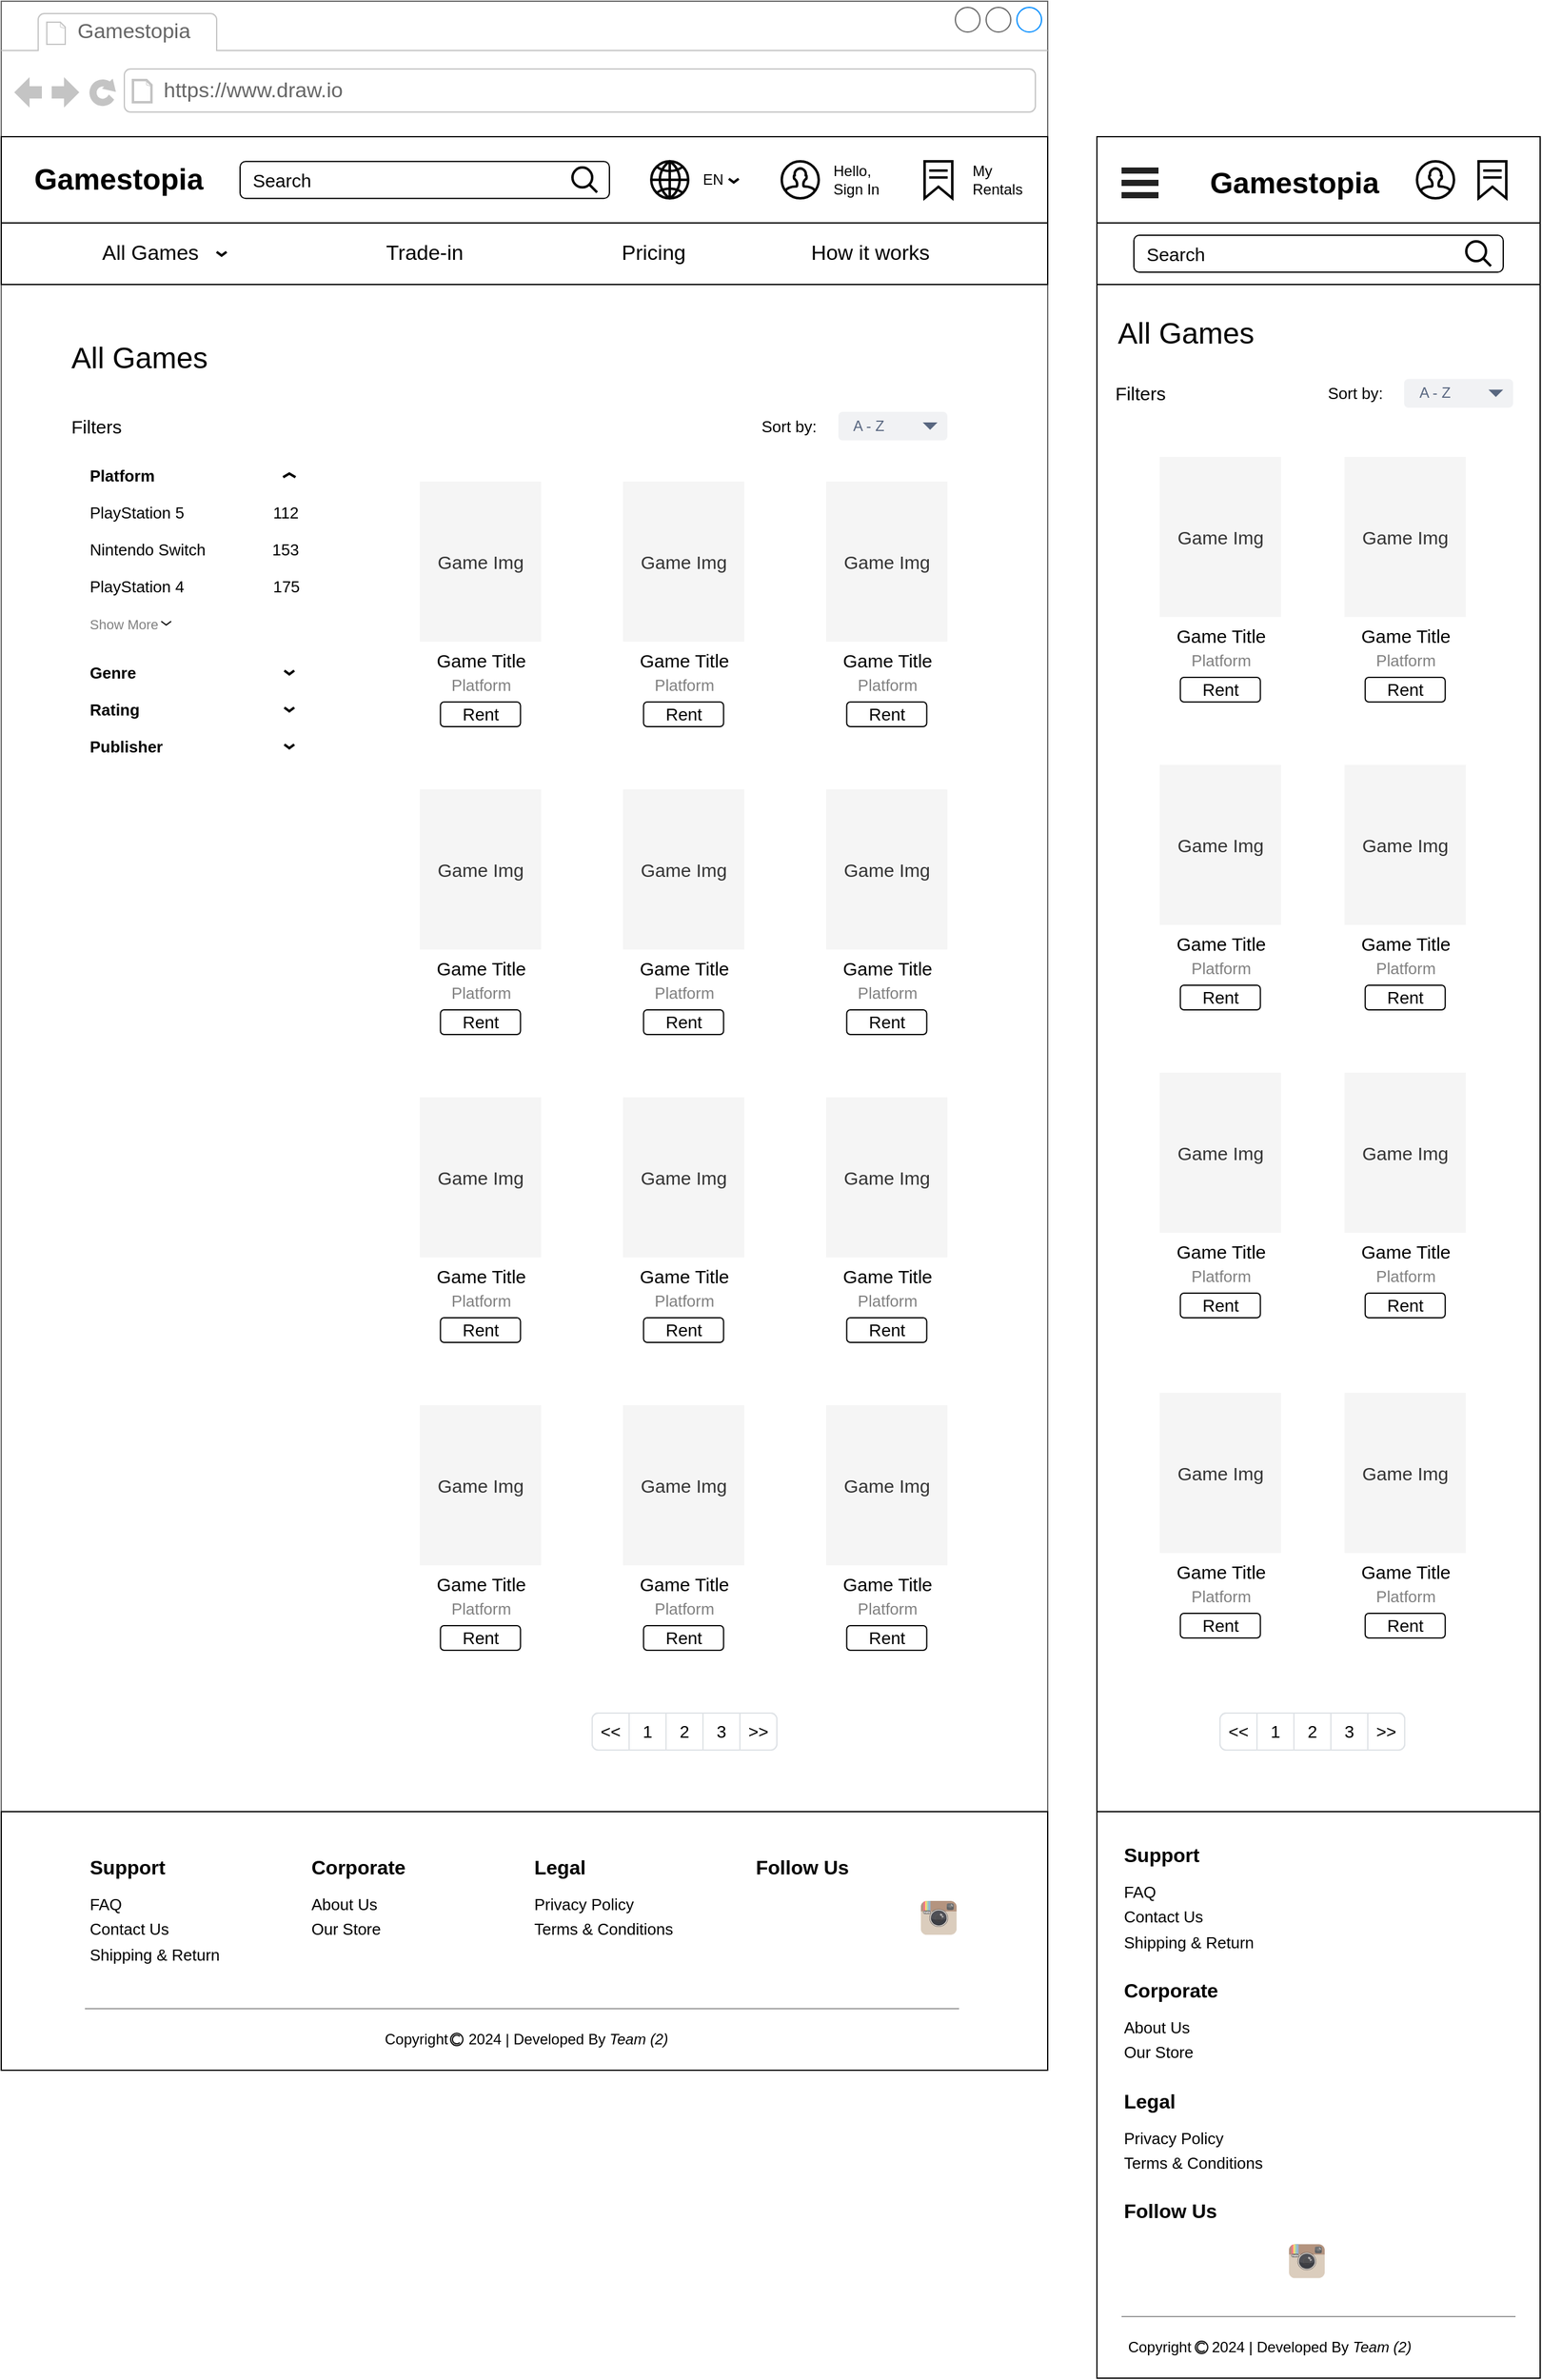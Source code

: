 <mxfile>
    <diagram id="GFclDaCIk4YAcfMqffFD" name="Page-1">
        <mxGraphModel dx="401" dy="232" grid="1" gridSize="10" guides="1" tooltips="1" connect="1" arrows="1" fold="1" page="1" pageScale="1" pageWidth="850" pageHeight="1100" math="0" shadow="0">
            <root>
                <mxCell id="0"/>
                <mxCell id="1" parent="0"/>
                <mxCell id="2" value="" style="strokeWidth=1;shadow=0;dashed=0;align=center;html=1;shape=mxgraph.mockup.containers.browserWindow;rSize=0;strokeColor=#666666;strokeColor2=#008cff;strokeColor3=#c4c4c4;mainText=,;recursiveResize=0;container=0;" parent="1" vertex="1">
                    <mxGeometry x="210" y="480" width="850" height="1680" as="geometry"/>
                </mxCell>
                <mxCell id="415" value="" style="rounded=0;whiteSpace=wrap;html=1;fontSize=13;" parent="1" vertex="1">
                    <mxGeometry x="1100" y="590" width="360" height="1820" as="geometry"/>
                </mxCell>
                <mxCell id="428" value="" style="group" parent="1" vertex="1" connectable="0">
                    <mxGeometry x="1130" y="670" width="330" height="50" as="geometry"/>
                </mxCell>
                <mxCell id="429" value="" style="html=1;verticalLabelPosition=bottom;align=center;labelBackgroundColor=#ffffff;verticalAlign=top;strokeWidth=2;strokeColor=#000000;shadow=0;dashed=0;shape=mxgraph.ios7.icons.looking_glass;fontSize=15;fontColor=#000000;fillColor=none;" parent="428" vertex="1">
                    <mxGeometry x="270" y="4.94" width="20" height="20.12" as="geometry"/>
                </mxCell>
                <mxCell id="430" value="&amp;nbsp; Search" style="rounded=1;whiteSpace=wrap;html=1;strokeColor=#000000;fontSize=15;fontColor=#000000;fillColor=none;align=left;" parent="428" vertex="1">
                    <mxGeometry width="300" height="30" as="geometry"/>
                </mxCell>
                <mxCell id="431" value="" style="rounded=0;whiteSpace=wrap;html=1;strokeColor=default;fontSize=13;fontColor=#000000;fillColor=none;" parent="428" vertex="1">
                    <mxGeometry x="-30" y="-10" width="360" height="50" as="geometry"/>
                </mxCell>
                <mxCell id="551" value="" style="group" parent="1" vertex="1" connectable="0">
                    <mxGeometry x="1100" y="1950" width="360" height="460" as="geometry"/>
                </mxCell>
                <mxCell id="529" value="" style="rounded=0;whiteSpace=wrap;html=1;" parent="551" vertex="1">
                    <mxGeometry width="360" height="460" as="geometry"/>
                </mxCell>
                <mxCell id="530" value="&lt;b&gt;&lt;font style=&quot;font-size: 16px;&quot;&gt;Follow Us&lt;/font&gt;&lt;/b&gt;" style="text;html=1;align=left;verticalAlign=middle;whiteSpace=wrap;rounded=0;" parent="551" vertex="1">
                    <mxGeometry x="20" y="308.75" width="120" height="30" as="geometry"/>
                </mxCell>
                <mxCell id="531" value="" style="shape=image;html=1;verticalAlign=top;verticalLabelPosition=bottom;labelBackgroundColor=#ffffff;imageAspect=0;aspect=fixed;image=https://cdn2.iconfinder.com/data/icons/social-media-2285/512/1_Facebook_colored_svg_copy-128.png;fillColor=none;strokeColor=none;" parent="551" vertex="1">
                    <mxGeometry x="23" y="351.25" width="27.5" height="27.5" as="geometry"/>
                </mxCell>
                <mxCell id="532" value="" style="shape=image;html=1;verticalAlign=top;verticalLabelPosition=bottom;labelBackgroundColor=#ffffff;imageAspect=0;aspect=fixed;image=https://cdn3.iconfinder.com/data/icons/2018-social-media-logotypes/1000/2018_social_media_popular_app_logo_twitter-128.png;fillColor=none;strokeColor=none;" parent="551" vertex="1">
                    <mxGeometry x="68" y="351.25" width="27.5" height="27.5" as="geometry"/>
                </mxCell>
                <mxCell id="533" value="" style="shape=image;html=1;verticalAlign=top;verticalLabelPosition=bottom;labelBackgroundColor=#ffffff;imageAspect=0;aspect=fixed;image=https://cdn4.iconfinder.com/data/icons/social-media-flat-7/64/Social-media_Youtube-128.png;fillColor=none;strokeColor=none;" parent="551" vertex="1">
                    <mxGeometry x="111" y="350" width="30" height="30" as="geometry"/>
                </mxCell>
                <mxCell id="534" value="" style="dashed=0;outlineConnect=0;html=1;align=center;labelPosition=center;verticalLabelPosition=bottom;verticalAlign=top;shape=mxgraph.weblogos.instagram;fillColor=none;strokeColor=none;" parent="551" vertex="1">
                    <mxGeometry x="156" y="351.25" width="29" height="27.5" as="geometry"/>
                </mxCell>
                <mxCell id="536" value="&lt;b&gt;&lt;font style=&quot;font-size: 16px;&quot;&gt;Support&lt;/font&gt;&lt;/b&gt;" style="text;html=1;align=left;verticalAlign=middle;whiteSpace=wrap;rounded=0;" parent="551" vertex="1">
                    <mxGeometry x="20" y="20" width="120" height="30" as="geometry"/>
                </mxCell>
                <mxCell id="537" value="&lt;span style=&quot;font-size: 16px;&quot;&gt;&lt;b&gt;Corporate&lt;/b&gt;&lt;/span&gt;" style="text;html=1;align=left;verticalAlign=middle;whiteSpace=wrap;rounded=0;" parent="551" vertex="1">
                    <mxGeometry x="20" y="130" width="120" height="30" as="geometry"/>
                </mxCell>
                <mxCell id="538" value="&lt;b&gt;&lt;font style=&quot;font-size: 16px;&quot;&gt;Legal&lt;/font&gt;&lt;/b&gt;" style="text;html=1;align=left;verticalAlign=middle;whiteSpace=wrap;rounded=0;" parent="551" vertex="1">
                    <mxGeometry x="20" y="220" width="120" height="30" as="geometry"/>
                </mxCell>
                <mxCell id="539" value="Privacy Policy" style="text;html=1;strokeColor=none;fillColor=none;align=left;verticalAlign=middle;whiteSpace=wrap;rounded=0;fontSize=13;fontColor=#000000;" parent="551" vertex="1">
                    <mxGeometry x="20" y="250" width="150" height="30" as="geometry"/>
                </mxCell>
                <mxCell id="540" value="Terms &amp;amp; Conditions" style="text;html=1;strokeColor=none;fillColor=none;align=left;verticalAlign=middle;whiteSpace=wrap;rounded=0;fontSize=13;fontColor=#000000;" parent="551" vertex="1">
                    <mxGeometry x="20" y="270" width="150" height="30" as="geometry"/>
                </mxCell>
                <mxCell id="541" value="About Us" style="text;html=1;strokeColor=none;fillColor=none;align=left;verticalAlign=middle;whiteSpace=wrap;rounded=0;fontSize=13;fontColor=#000000;" parent="551" vertex="1">
                    <mxGeometry x="20" y="160" width="150" height="30" as="geometry"/>
                </mxCell>
                <mxCell id="542" value="Our Store" style="text;html=1;strokeColor=none;fillColor=none;align=left;verticalAlign=middle;whiteSpace=wrap;rounded=0;fontSize=13;fontColor=#000000;" parent="551" vertex="1">
                    <mxGeometry x="20" y="180" width="150" height="30" as="geometry"/>
                </mxCell>
                <mxCell id="543" value="Contact Us" style="text;html=1;strokeColor=none;fillColor=none;align=left;verticalAlign=middle;whiteSpace=wrap;rounded=0;fontSize=13;fontColor=#000000;" parent="551" vertex="1">
                    <mxGeometry x="20" y="70" width="150" height="30" as="geometry"/>
                </mxCell>
                <mxCell id="544" value="FAQ" style="text;html=1;strokeColor=none;fillColor=none;align=left;verticalAlign=middle;whiteSpace=wrap;rounded=0;fontSize=13;fontColor=#000000;" parent="551" vertex="1">
                    <mxGeometry x="20" y="50" width="150" height="30" as="geometry"/>
                </mxCell>
                <mxCell id="545" value="Shipping &amp;amp; Return" style="text;html=1;strokeColor=none;fillColor=none;align=left;verticalAlign=middle;whiteSpace=wrap;rounded=0;fontSize=13;fontColor=#000000;" parent="551" vertex="1">
                    <mxGeometry x="20" y="91.25" width="150" height="30" as="geometry"/>
                </mxCell>
                <mxCell id="546" value="" style="group;align=left;" parent="551" vertex="1" connectable="0">
                    <mxGeometry x="20" y="420" width="330" height="30" as="geometry"/>
                </mxCell>
                <mxCell id="547" value="&amp;nbsp;Copyright&amp;nbsp; &amp;nbsp; &amp;nbsp;2024 | Developed By &lt;i&gt;Team (2)&lt;/i&gt;" style="text;html=1;align=left;verticalAlign=middle;whiteSpace=wrap;rounded=0;" parent="546" vertex="1">
                    <mxGeometry width="330" height="30" as="geometry"/>
                </mxCell>
                <mxCell id="548" value="" style="strokeColor=#0f0f0f;verticalLabelPosition=bottom;shadow=0;dashed=0;verticalAlign=top;strokeWidth=1;html=1;shape=mxgraph.mockup.misc.copyrightIcon;perimeterSpacing=0;align=left;" parent="546" vertex="1">
                    <mxGeometry x="60" y="10" width="10" height="10" as="geometry"/>
                </mxCell>
                <mxCell id="535" value="" style="verticalLabelPosition=bottom;shadow=0;dashed=0;align=center;html=1;verticalAlign=top;strokeWidth=1;shape=mxgraph.mockup.markup.line;strokeColor=#999999;fontSize=16;fontColor=#000000;fillColor=#808080;" parent="546" vertex="1">
                    <mxGeometry y="-20" width="320" height="20" as="geometry"/>
                </mxCell>
                <mxCell id="3" value="Gamestopia" style="strokeWidth=1;shadow=0;dashed=0;align=center;html=1;shape=mxgraph.mockup.containers.anchor;fontSize=17;fontColor=#666666;align=left;" parent="1" vertex="1">
                    <mxGeometry x="270" y="492" width="170" height="26" as="geometry"/>
                </mxCell>
                <mxCell id="4" value="https://www.draw.io" style="strokeWidth=1;shadow=0;dashed=0;align=center;html=1;shape=mxgraph.mockup.containers.anchor;rSize=0;fontSize=17;fontColor=#666666;align=left;" parent="1" vertex="1">
                    <mxGeometry x="340" y="540" width="250" height="26" as="geometry"/>
                </mxCell>
                <mxCell id="557" value="&lt;span style=&quot;font-weight: normal;&quot;&gt;All Games&lt;/span&gt;" style="text;strokeColor=none;fillColor=none;html=1;fontSize=24;fontStyle=1;verticalAlign=middle;align=left;" parent="1" vertex="1">
                    <mxGeometry x="265" y="750" width="160" height="40" as="geometry"/>
                </mxCell>
                <mxCell id="550" value="" style="group" parent="1" vertex="1" connectable="0">
                    <mxGeometry x="210" y="1950" width="850" height="210" as="geometry"/>
                </mxCell>
                <mxCell id="160" value="" style="rounded=0;whiteSpace=wrap;html=1;" parent="550" vertex="1">
                    <mxGeometry width="850" height="210" as="geometry"/>
                </mxCell>
                <mxCell id="153" value="&lt;b&gt;&lt;font style=&quot;font-size: 16px;&quot;&gt;Follow Us&lt;/font&gt;&lt;/b&gt;" style="text;html=1;align=left;verticalAlign=middle;whiteSpace=wrap;rounded=0;" parent="550" vertex="1">
                    <mxGeometry x="611" y="30" width="120" height="30" as="geometry"/>
                </mxCell>
                <mxCell id="154" value="" style="shape=image;html=1;verticalAlign=top;verticalLabelPosition=bottom;labelBackgroundColor=#ffffff;imageAspect=0;aspect=fixed;image=https://cdn2.iconfinder.com/data/icons/social-media-2285/512/1_Facebook_colored_svg_copy-128.png;fillColor=none;strokeColor=none;" parent="550" vertex="1">
                    <mxGeometry x="614" y="72.5" width="27.5" height="27.5" as="geometry"/>
                </mxCell>
                <mxCell id="155" value="" style="shape=image;html=1;verticalAlign=top;verticalLabelPosition=bottom;labelBackgroundColor=#ffffff;imageAspect=0;aspect=fixed;image=https://cdn3.iconfinder.com/data/icons/2018-social-media-logotypes/1000/2018_social_media_popular_app_logo_twitter-128.png;fillColor=none;strokeColor=none;" parent="550" vertex="1">
                    <mxGeometry x="659" y="72.5" width="27.5" height="27.5" as="geometry"/>
                </mxCell>
                <mxCell id="156" value="" style="shape=image;html=1;verticalAlign=top;verticalLabelPosition=bottom;labelBackgroundColor=#ffffff;imageAspect=0;aspect=fixed;image=https://cdn4.iconfinder.com/data/icons/social-media-flat-7/64/Social-media_Youtube-128.png;fillColor=none;strokeColor=none;" parent="550" vertex="1">
                    <mxGeometry x="702" y="71.25" width="30" height="30" as="geometry"/>
                </mxCell>
                <mxCell id="158" value="" style="dashed=0;outlineConnect=0;html=1;align=center;labelPosition=center;verticalLabelPosition=bottom;verticalAlign=top;shape=mxgraph.weblogos.instagram;fillColor=none;strokeColor=none;" parent="550" vertex="1">
                    <mxGeometry x="747" y="72.5" width="29" height="27.5" as="geometry"/>
                </mxCell>
                <mxCell id="399" value="" style="verticalLabelPosition=bottom;shadow=0;dashed=0;align=center;html=1;verticalAlign=top;strokeWidth=1;shape=mxgraph.mockup.markup.line;strokeColor=#999999;fontSize=16;fontColor=#000000;fillColor=#808080;" parent="550" vertex="1">
                    <mxGeometry x="68" y="150" width="710" height="20" as="geometry"/>
                </mxCell>
                <mxCell id="400" value="&lt;b&gt;&lt;font style=&quot;font-size: 16px;&quot;&gt;Support&lt;/font&gt;&lt;/b&gt;" style="text;html=1;align=left;verticalAlign=middle;whiteSpace=wrap;rounded=0;" parent="550" vertex="1">
                    <mxGeometry x="70" y="30" width="120" height="30" as="geometry"/>
                </mxCell>
                <mxCell id="401" value="&lt;span style=&quot;font-size: 16px;&quot;&gt;&lt;b&gt;Corporate&lt;/b&gt;&lt;/span&gt;" style="text;html=1;align=left;verticalAlign=middle;whiteSpace=wrap;rounded=0;" parent="550" vertex="1">
                    <mxGeometry x="250" y="30" width="120" height="30" as="geometry"/>
                </mxCell>
                <mxCell id="402" value="&lt;b&gt;&lt;font style=&quot;font-size: 16px;&quot;&gt;Legal&lt;/font&gt;&lt;/b&gt;" style="text;html=1;align=left;verticalAlign=middle;whiteSpace=wrap;rounded=0;" parent="550" vertex="1">
                    <mxGeometry x="431" y="30" width="120" height="30" as="geometry"/>
                </mxCell>
                <mxCell id="406" value="Privacy Policy" style="text;html=1;strokeColor=none;fillColor=none;align=left;verticalAlign=middle;whiteSpace=wrap;rounded=0;fontSize=13;fontColor=#000000;" parent="550" vertex="1">
                    <mxGeometry x="431" y="60" width="150" height="30" as="geometry"/>
                </mxCell>
                <mxCell id="407" value="Terms &amp;amp; Conditions" style="text;html=1;strokeColor=none;fillColor=none;align=left;verticalAlign=middle;whiteSpace=wrap;rounded=0;fontSize=13;fontColor=#000000;" parent="550" vertex="1">
                    <mxGeometry x="431" y="80" width="150" height="30" as="geometry"/>
                </mxCell>
                <mxCell id="408" value="About Us" style="text;html=1;strokeColor=none;fillColor=none;align=left;verticalAlign=middle;whiteSpace=wrap;rounded=0;fontSize=13;fontColor=#000000;" parent="550" vertex="1">
                    <mxGeometry x="250" y="60" width="150" height="30" as="geometry"/>
                </mxCell>
                <mxCell id="409" value="Our Store" style="text;html=1;strokeColor=none;fillColor=none;align=left;verticalAlign=middle;whiteSpace=wrap;rounded=0;fontSize=13;fontColor=#000000;" parent="550" vertex="1">
                    <mxGeometry x="250" y="80" width="150" height="30" as="geometry"/>
                </mxCell>
                <mxCell id="410" value="Contact Us" style="text;html=1;strokeColor=none;fillColor=none;align=left;verticalAlign=middle;whiteSpace=wrap;rounded=0;fontSize=13;fontColor=#000000;" parent="550" vertex="1">
                    <mxGeometry x="70" y="80" width="150" height="30" as="geometry"/>
                </mxCell>
                <mxCell id="411" value="FAQ" style="text;html=1;strokeColor=none;fillColor=none;align=left;verticalAlign=middle;whiteSpace=wrap;rounded=0;fontSize=13;fontColor=#000000;" parent="550" vertex="1">
                    <mxGeometry x="70" y="60" width="150" height="30" as="geometry"/>
                </mxCell>
                <mxCell id="412" value="Shipping &amp;amp; Return" style="text;html=1;strokeColor=none;fillColor=none;align=left;verticalAlign=middle;whiteSpace=wrap;rounded=0;fontSize=13;fontColor=#000000;" parent="550" vertex="1">
                    <mxGeometry x="70" y="101.25" width="150" height="30" as="geometry"/>
                </mxCell>
                <mxCell id="161" value="" style="group" parent="550" vertex="1" connectable="0">
                    <mxGeometry x="260" y="170" width="330" height="30" as="geometry"/>
                </mxCell>
                <mxCell id="145" value="&amp;nbsp;Copyright&amp;nbsp; &amp;nbsp; &amp;nbsp;2024 | Developed By &lt;i&gt;Team (2)&lt;/i&gt;" style="text;html=1;align=center;verticalAlign=middle;whiteSpace=wrap;rounded=0;" parent="161" vertex="1">
                    <mxGeometry width="330" height="30" as="geometry"/>
                </mxCell>
                <mxCell id="144" value="" style="strokeColor=#0f0f0f;verticalLabelPosition=bottom;shadow=0;dashed=0;verticalAlign=top;strokeWidth=1;html=1;shape=mxgraph.mockup.misc.copyrightIcon;perimeterSpacing=0;" parent="161" vertex="1">
                    <mxGeometry x="105" y="10" width="10" height="10" as="geometry"/>
                </mxCell>
                <mxCell id="621" value="A - Z" style="rounded=1;fillColor=#F1F2F4;strokeColor=none;html=1;fontColor=#596780;align=left;fontSize=12;spacingLeft=10;sketch=0;" parent="1" vertex="1">
                    <mxGeometry x="890" y="813.37" width="88.5" height="23.25" as="geometry"/>
                </mxCell>
                <mxCell id="622" value="" style="shape=triangle;direction=south;fillColor=#596780;strokeColor=none;html=1;sketch=0;" parent="621" vertex="1">
                    <mxGeometry x="1" y="0.5" width="12" height="6" relative="1" as="geometry">
                        <mxPoint x="-20" y="-3" as="offset"/>
                    </mxGeometry>
                </mxCell>
                <mxCell id="623" value="Sort by:" style="text;html=1;strokeColor=none;fillColor=none;align=center;verticalAlign=middle;whiteSpace=wrap;rounded=0;fontSize=13;" parent="1" vertex="1">
                    <mxGeometry x="820" y="810" width="60" height="30" as="geometry"/>
                </mxCell>
                <mxCell id="624" value="Filters" style="text;html=1;strokeColor=none;fillColor=none;align=left;verticalAlign=middle;whiteSpace=wrap;rounded=0;fontSize=15;" parent="1" vertex="1">
                    <mxGeometry x="265" y="810" width="60" height="30" as="geometry"/>
                </mxCell>
                <mxCell id="625" value="" style="html=1;shadow=0;dashed=0;shape=mxgraph.bootstrap.rrect;rSize=5;strokeColor=#DEE2E6;html=1;whiteSpace=wrap;fillColor=#ffffff;fontColor=#000000;fontSize=13;" parent="1" vertex="1">
                    <mxGeometry x="690" y="1870" width="150" height="30" as="geometry"/>
                </mxCell>
                <mxCell id="626" value="&lt;&lt;" style="strokeColor=inherit;fillColor=inherit;gradientColor=inherit;fontColor=inherit;html=1;shadow=0;dashed=0;shape=mxgraph.bootstrap.leftButton;rSize=5;perimeter=none;whiteSpace=wrap;resizeHeight=1;fontSize=14;" parent="625" vertex="1">
                    <mxGeometry width="30" height="30" relative="1" as="geometry"/>
                </mxCell>
                <mxCell id="627" value="1" style="strokeColor=inherit;fillColor=inherit;gradientColor=inherit;fontColor=inherit;html=1;shadow=0;dashed=0;perimeter=none;whiteSpace=wrap;resizeHeight=1;fontSize=14;" parent="625" vertex="1">
                    <mxGeometry width="30" height="30" relative="1" as="geometry">
                        <mxPoint x="30" as="offset"/>
                    </mxGeometry>
                </mxCell>
                <mxCell id="628" value="2" style="strokeColor=inherit;fillColor=inherit;gradientColor=inherit;fontColor=inherit;html=1;shadow=0;dashed=0;perimeter=none;whiteSpace=wrap;resizeHeight=1;fontSize=14;" parent="625" vertex="1">
                    <mxGeometry width="30" height="30" relative="1" as="geometry">
                        <mxPoint x="60" as="offset"/>
                    </mxGeometry>
                </mxCell>
                <mxCell id="629" value="3" style="strokeColor=inherit;fillColor=inherit;gradientColor=inherit;fontColor=inherit;html=1;shadow=0;dashed=0;perimeter=none;whiteSpace=wrap;resizeHeight=1;fontSize=14;" parent="625" vertex="1">
                    <mxGeometry width="30" height="30" relative="1" as="geometry">
                        <mxPoint x="90" as="offset"/>
                    </mxGeometry>
                </mxCell>
                <mxCell id="630" value="&gt;&gt;" style="strokeColor=inherit;fillColor=inherit;gradientColor=inherit;fontColor=inherit;html=1;shadow=0;dashed=0;shape=mxgraph.bootstrap.rightButton;rSize=5;perimeter=none;whiteSpace=wrap;resizeHeight=1;fontSize=14;" parent="625" vertex="1">
                    <mxGeometry x="1" width="30" height="30" relative="1" as="geometry">
                        <mxPoint x="-30" as="offset"/>
                    </mxGeometry>
                </mxCell>
                <mxCell id="634" value="" style="group" parent="1" vertex="1" connectable="0">
                    <mxGeometry x="550" y="1370" width="428.5" height="199" as="geometry"/>
                </mxCell>
                <mxCell id="601" value="" style="group;flipH=1;" parent="634" vertex="1" connectable="0">
                    <mxGeometry x="165" width="98.5" height="199" as="geometry"/>
                </mxCell>
                <mxCell id="602" value="&lt;font style=&quot;font-size: 14px;&quot;&gt;Rent&lt;/font&gt;" style="rounded=1;whiteSpace=wrap;html=1;fontSize=17;" parent="601" vertex="1">
                    <mxGeometry x="16.75" y="179" width="65" height="20" as="geometry"/>
                </mxCell>
                <mxCell id="603" value="Game Img" style="rounded=0;whiteSpace=wrap;html=1;strokeColor=none;fontSize=15;fontColor=#333333;fillColor=#f5f5f5;" parent="601" vertex="1">
                    <mxGeometry width="98.5" height="130" as="geometry"/>
                </mxCell>
                <mxCell id="604" value="Game Title" style="text;html=1;strokeColor=none;fillColor=none;align=center;verticalAlign=middle;whiteSpace=wrap;rounded=0;fontSize=15;fontColor=#000000;" parent="601" vertex="1">
                    <mxGeometry x="3.5" y="130" width="91.5" height="30" as="geometry"/>
                </mxCell>
                <mxCell id="605" value="Platform" style="text;html=1;strokeColor=none;fillColor=none;align=center;verticalAlign=middle;whiteSpace=wrap;rounded=0;fontSize=13;fontColor=#808080;" parent="601" vertex="1">
                    <mxGeometry x="3.5" y="150" width="91.5" height="30" as="geometry"/>
                </mxCell>
                <mxCell id="606" value="" style="group;flipH=1;" parent="634" vertex="1" connectable="0">
                    <mxGeometry x="330" width="98.5" height="199" as="geometry"/>
                </mxCell>
                <mxCell id="607" value="&lt;font style=&quot;font-size: 14px;&quot;&gt;Rent&lt;/font&gt;" style="rounded=1;whiteSpace=wrap;html=1;fontSize=17;" parent="606" vertex="1">
                    <mxGeometry x="16.75" y="179" width="65" height="20" as="geometry"/>
                </mxCell>
                <mxCell id="608" value="Game Img" style="rounded=0;whiteSpace=wrap;html=1;strokeColor=none;fontSize=15;fontColor=#333333;fillColor=#f5f5f5;" parent="606" vertex="1">
                    <mxGeometry width="98.5" height="130" as="geometry"/>
                </mxCell>
                <mxCell id="609" value="Game Title" style="text;html=1;strokeColor=none;fillColor=none;align=center;verticalAlign=middle;whiteSpace=wrap;rounded=0;fontSize=15;fontColor=#000000;" parent="606" vertex="1">
                    <mxGeometry x="3.5" y="130" width="91.5" height="30" as="geometry"/>
                </mxCell>
                <mxCell id="610" value="Platform" style="text;html=1;strokeColor=none;fillColor=none;align=center;verticalAlign=middle;whiteSpace=wrap;rounded=0;fontSize=13;fontColor=#808080;" parent="606" vertex="1">
                    <mxGeometry x="3.5" y="150" width="91.5" height="30" as="geometry"/>
                </mxCell>
                <mxCell id="611" value="" style="group;flipH=1;" parent="634" vertex="1" connectable="0">
                    <mxGeometry width="98.5" height="199" as="geometry"/>
                </mxCell>
                <mxCell id="612" value="&lt;font style=&quot;font-size: 14px;&quot;&gt;Rent&lt;/font&gt;" style="rounded=1;whiteSpace=wrap;html=1;fontSize=17;" parent="611" vertex="1">
                    <mxGeometry x="16.75" y="179" width="65" height="20" as="geometry"/>
                </mxCell>
                <mxCell id="613" value="Game Img" style="rounded=0;whiteSpace=wrap;html=1;strokeColor=none;fontSize=15;fontColor=#333333;fillColor=#f5f5f5;" parent="611" vertex="1">
                    <mxGeometry width="98.5" height="130" as="geometry"/>
                </mxCell>
                <mxCell id="614" value="Game Title" style="text;html=1;strokeColor=none;fillColor=none;align=center;verticalAlign=middle;whiteSpace=wrap;rounded=0;fontSize=15;fontColor=#000000;" parent="611" vertex="1">
                    <mxGeometry x="3.5" y="130" width="91.5" height="30" as="geometry"/>
                </mxCell>
                <mxCell id="615" value="Platform" style="text;html=1;strokeColor=none;fillColor=none;align=center;verticalAlign=middle;whiteSpace=wrap;rounded=0;fontSize=13;fontColor=#808080;" parent="611" vertex="1">
                    <mxGeometry x="3.5" y="150" width="91.5" height="30" as="geometry"/>
                </mxCell>
                <mxCell id="635" value="" style="group" parent="1" vertex="1" connectable="0">
                    <mxGeometry x="550" y="1120" width="428.5" height="199" as="geometry"/>
                </mxCell>
                <mxCell id="636" value="" style="group;flipH=1;" parent="635" vertex="1" connectable="0">
                    <mxGeometry x="165" width="98.5" height="199" as="geometry"/>
                </mxCell>
                <mxCell id="637" value="&lt;font style=&quot;font-size: 14px;&quot;&gt;Rent&lt;/font&gt;" style="rounded=1;whiteSpace=wrap;html=1;fontSize=17;" parent="636" vertex="1">
                    <mxGeometry x="16.75" y="179" width="65" height="20" as="geometry"/>
                </mxCell>
                <mxCell id="638" value="Game Img" style="rounded=0;whiteSpace=wrap;html=1;strokeColor=none;fontSize=15;fontColor=#333333;fillColor=#f5f5f5;" parent="636" vertex="1">
                    <mxGeometry width="98.5" height="130" as="geometry"/>
                </mxCell>
                <mxCell id="639" value="Game Title" style="text;html=1;strokeColor=none;fillColor=none;align=center;verticalAlign=middle;whiteSpace=wrap;rounded=0;fontSize=15;fontColor=#000000;" parent="636" vertex="1">
                    <mxGeometry x="3.5" y="130" width="91.5" height="30" as="geometry"/>
                </mxCell>
                <mxCell id="640" value="Platform" style="text;html=1;strokeColor=none;fillColor=none;align=center;verticalAlign=middle;whiteSpace=wrap;rounded=0;fontSize=13;fontColor=#808080;" parent="636" vertex="1">
                    <mxGeometry x="3.5" y="150" width="91.5" height="30" as="geometry"/>
                </mxCell>
                <mxCell id="641" value="" style="group;flipH=1;" parent="635" vertex="1" connectable="0">
                    <mxGeometry x="330" width="98.5" height="199" as="geometry"/>
                </mxCell>
                <mxCell id="642" value="&lt;font style=&quot;font-size: 14px;&quot;&gt;Rent&lt;/font&gt;" style="rounded=1;whiteSpace=wrap;html=1;fontSize=17;" parent="641" vertex="1">
                    <mxGeometry x="16.75" y="179" width="65" height="20" as="geometry"/>
                </mxCell>
                <mxCell id="643" value="Game Img" style="rounded=0;whiteSpace=wrap;html=1;strokeColor=none;fontSize=15;fontColor=#333333;fillColor=#f5f5f5;" parent="641" vertex="1">
                    <mxGeometry width="98.5" height="130" as="geometry"/>
                </mxCell>
                <mxCell id="644" value="Game Title" style="text;html=1;strokeColor=none;fillColor=none;align=center;verticalAlign=middle;whiteSpace=wrap;rounded=0;fontSize=15;fontColor=#000000;" parent="641" vertex="1">
                    <mxGeometry x="3.5" y="130" width="91.5" height="30" as="geometry"/>
                </mxCell>
                <mxCell id="645" value="Platform" style="text;html=1;strokeColor=none;fillColor=none;align=center;verticalAlign=middle;whiteSpace=wrap;rounded=0;fontSize=13;fontColor=#808080;" parent="641" vertex="1">
                    <mxGeometry x="3.5" y="150" width="91.5" height="30" as="geometry"/>
                </mxCell>
                <mxCell id="646" value="" style="group;flipH=1;" parent="635" vertex="1" connectable="0">
                    <mxGeometry width="98.5" height="199" as="geometry"/>
                </mxCell>
                <mxCell id="647" value="&lt;font style=&quot;font-size: 14px;&quot;&gt;Rent&lt;/font&gt;" style="rounded=1;whiteSpace=wrap;html=1;fontSize=17;" parent="646" vertex="1">
                    <mxGeometry x="16.75" y="179" width="65" height="20" as="geometry"/>
                </mxCell>
                <mxCell id="648" value="Game Img" style="rounded=0;whiteSpace=wrap;html=1;strokeColor=none;fontSize=15;fontColor=#333333;fillColor=#f5f5f5;" parent="646" vertex="1">
                    <mxGeometry width="98.5" height="130" as="geometry"/>
                </mxCell>
                <mxCell id="649" value="Game Title" style="text;html=1;strokeColor=none;fillColor=none;align=center;verticalAlign=middle;whiteSpace=wrap;rounded=0;fontSize=15;fontColor=#000000;" parent="646" vertex="1">
                    <mxGeometry x="3.5" y="130" width="91.5" height="30" as="geometry"/>
                </mxCell>
                <mxCell id="650" value="Platform" style="text;html=1;strokeColor=none;fillColor=none;align=center;verticalAlign=middle;whiteSpace=wrap;rounded=0;fontSize=13;fontColor=#808080;" parent="646" vertex="1">
                    <mxGeometry x="3.5" y="150" width="91.5" height="30" as="geometry"/>
                </mxCell>
                <mxCell id="651" value="" style="group" parent="1" vertex="1" connectable="0">
                    <mxGeometry x="550" y="870" width="428.5" height="199" as="geometry"/>
                </mxCell>
                <mxCell id="652" value="" style="group;flipH=1;" parent="651" vertex="1" connectable="0">
                    <mxGeometry x="165" width="98.5" height="199" as="geometry"/>
                </mxCell>
                <mxCell id="653" value="&lt;font style=&quot;font-size: 14px;&quot;&gt;Rent&lt;/font&gt;" style="rounded=1;whiteSpace=wrap;html=1;fontSize=17;" parent="652" vertex="1">
                    <mxGeometry x="16.75" y="179" width="65" height="20" as="geometry"/>
                </mxCell>
                <mxCell id="654" value="Game Img" style="rounded=0;whiteSpace=wrap;html=1;strokeColor=none;fontSize=15;fontColor=#333333;fillColor=#f5f5f5;" parent="652" vertex="1">
                    <mxGeometry width="98.5" height="130" as="geometry"/>
                </mxCell>
                <mxCell id="655" value="Game Title" style="text;html=1;strokeColor=none;fillColor=none;align=center;verticalAlign=middle;whiteSpace=wrap;rounded=0;fontSize=15;fontColor=#000000;" parent="652" vertex="1">
                    <mxGeometry x="3.5" y="130" width="91.5" height="30" as="geometry"/>
                </mxCell>
                <mxCell id="656" value="Platform" style="text;html=1;strokeColor=none;fillColor=none;align=center;verticalAlign=middle;whiteSpace=wrap;rounded=0;fontSize=13;fontColor=#808080;" parent="652" vertex="1">
                    <mxGeometry x="3.5" y="150" width="91.5" height="30" as="geometry"/>
                </mxCell>
                <mxCell id="657" value="" style="group;flipH=1;" parent="651" vertex="1" connectable="0">
                    <mxGeometry x="330" width="98.5" height="199" as="geometry"/>
                </mxCell>
                <mxCell id="658" value="&lt;font style=&quot;font-size: 14px;&quot;&gt;Rent&lt;/font&gt;" style="rounded=1;whiteSpace=wrap;html=1;fontSize=17;" parent="657" vertex="1">
                    <mxGeometry x="16.75" y="179" width="65" height="20" as="geometry"/>
                </mxCell>
                <mxCell id="659" value="Game Img" style="rounded=0;whiteSpace=wrap;html=1;strokeColor=none;fontSize=15;fontColor=#333333;fillColor=#f5f5f5;" parent="657" vertex="1">
                    <mxGeometry width="98.5" height="130" as="geometry"/>
                </mxCell>
                <mxCell id="660" value="Game Title" style="text;html=1;strokeColor=none;fillColor=none;align=center;verticalAlign=middle;whiteSpace=wrap;rounded=0;fontSize=15;fontColor=#000000;" parent="657" vertex="1">
                    <mxGeometry x="3.5" y="130" width="91.5" height="30" as="geometry"/>
                </mxCell>
                <mxCell id="661" value="Platform" style="text;html=1;strokeColor=none;fillColor=none;align=center;verticalAlign=middle;whiteSpace=wrap;rounded=0;fontSize=13;fontColor=#808080;" parent="657" vertex="1">
                    <mxGeometry x="3.5" y="150" width="91.5" height="30" as="geometry"/>
                </mxCell>
                <mxCell id="662" value="" style="group;flipH=1;" parent="651" vertex="1" connectable="0">
                    <mxGeometry width="98.5" height="199" as="geometry"/>
                </mxCell>
                <mxCell id="663" value="&lt;font style=&quot;font-size: 14px;&quot;&gt;Rent&lt;/font&gt;" style="rounded=1;whiteSpace=wrap;html=1;fontSize=17;" parent="662" vertex="1">
                    <mxGeometry x="16.75" y="179" width="65" height="20" as="geometry"/>
                </mxCell>
                <mxCell id="664" value="Game Img" style="rounded=0;whiteSpace=wrap;html=1;strokeColor=none;fontSize=15;fontColor=#333333;fillColor=#f5f5f5;" parent="662" vertex="1">
                    <mxGeometry width="98.5" height="130" as="geometry"/>
                </mxCell>
                <mxCell id="665" value="Game Title" style="text;html=1;strokeColor=none;fillColor=none;align=center;verticalAlign=middle;whiteSpace=wrap;rounded=0;fontSize=15;fontColor=#000000;" parent="662" vertex="1">
                    <mxGeometry x="3.5" y="130" width="91.5" height="30" as="geometry"/>
                </mxCell>
                <mxCell id="666" value="Platform" style="text;html=1;strokeColor=none;fillColor=none;align=center;verticalAlign=middle;whiteSpace=wrap;rounded=0;fontSize=13;fontColor=#808080;" parent="662" vertex="1">
                    <mxGeometry x="3.5" y="150" width="91.5" height="30" as="geometry"/>
                </mxCell>
                <mxCell id="683" value="" style="group" parent="1" vertex="1" connectable="0">
                    <mxGeometry x="550" y="1620" width="428.5" height="199" as="geometry"/>
                </mxCell>
                <mxCell id="684" value="" style="group;flipH=1;" parent="683" vertex="1" connectable="0">
                    <mxGeometry x="165" width="98.5" height="199" as="geometry"/>
                </mxCell>
                <mxCell id="685" value="&lt;font style=&quot;font-size: 14px;&quot;&gt;Rent&lt;/font&gt;" style="rounded=1;whiteSpace=wrap;html=1;fontSize=17;" parent="684" vertex="1">
                    <mxGeometry x="16.75" y="179" width="65" height="20" as="geometry"/>
                </mxCell>
                <mxCell id="686" value="Game Img" style="rounded=0;whiteSpace=wrap;html=1;strokeColor=none;fontSize=15;fontColor=#333333;fillColor=#f5f5f5;" parent="684" vertex="1">
                    <mxGeometry width="98.5" height="130" as="geometry"/>
                </mxCell>
                <mxCell id="687" value="Game Title" style="text;html=1;strokeColor=none;fillColor=none;align=center;verticalAlign=middle;whiteSpace=wrap;rounded=0;fontSize=15;fontColor=#000000;" parent="684" vertex="1">
                    <mxGeometry x="3.5" y="130" width="91.5" height="30" as="geometry"/>
                </mxCell>
                <mxCell id="688" value="Platform" style="text;html=1;strokeColor=none;fillColor=none;align=center;verticalAlign=middle;whiteSpace=wrap;rounded=0;fontSize=13;fontColor=#808080;" parent="684" vertex="1">
                    <mxGeometry x="3.5" y="150" width="91.5" height="30" as="geometry"/>
                </mxCell>
                <mxCell id="689" value="" style="group;flipH=1;" parent="683" vertex="1" connectable="0">
                    <mxGeometry x="330" width="98.5" height="199" as="geometry"/>
                </mxCell>
                <mxCell id="690" value="&lt;font style=&quot;font-size: 14px;&quot;&gt;Rent&lt;/font&gt;" style="rounded=1;whiteSpace=wrap;html=1;fontSize=17;" parent="689" vertex="1">
                    <mxGeometry x="16.75" y="179" width="65" height="20" as="geometry"/>
                </mxCell>
                <mxCell id="691" value="Game Img" style="rounded=0;whiteSpace=wrap;html=1;strokeColor=none;fontSize=15;fontColor=#333333;fillColor=#f5f5f5;" parent="689" vertex="1">
                    <mxGeometry width="98.5" height="130" as="geometry"/>
                </mxCell>
                <mxCell id="692" value="Game Title" style="text;html=1;strokeColor=none;fillColor=none;align=center;verticalAlign=middle;whiteSpace=wrap;rounded=0;fontSize=15;fontColor=#000000;" parent="689" vertex="1">
                    <mxGeometry x="3.5" y="130" width="91.5" height="30" as="geometry"/>
                </mxCell>
                <mxCell id="693" value="Platform" style="text;html=1;strokeColor=none;fillColor=none;align=center;verticalAlign=middle;whiteSpace=wrap;rounded=0;fontSize=13;fontColor=#808080;" parent="689" vertex="1">
                    <mxGeometry x="3.5" y="150" width="91.5" height="30" as="geometry"/>
                </mxCell>
                <mxCell id="694" value="" style="group;flipH=1;" parent="683" vertex="1" connectable="0">
                    <mxGeometry width="98.5" height="199" as="geometry"/>
                </mxCell>
                <mxCell id="695" value="&lt;font style=&quot;font-size: 14px;&quot;&gt;Rent&lt;/font&gt;" style="rounded=1;whiteSpace=wrap;html=1;fontSize=17;" parent="694" vertex="1">
                    <mxGeometry x="16.75" y="179" width="65" height="20" as="geometry"/>
                </mxCell>
                <mxCell id="696" value="Game Img" style="rounded=0;whiteSpace=wrap;html=1;strokeColor=none;fontSize=15;fontColor=#333333;fillColor=#f5f5f5;" parent="694" vertex="1">
                    <mxGeometry width="98.5" height="130" as="geometry"/>
                </mxCell>
                <mxCell id="697" value="Game Title" style="text;html=1;strokeColor=none;fillColor=none;align=center;verticalAlign=middle;whiteSpace=wrap;rounded=0;fontSize=15;fontColor=#000000;" parent="694" vertex="1">
                    <mxGeometry x="3.5" y="130" width="91.5" height="30" as="geometry"/>
                </mxCell>
                <mxCell id="698" value="Platform" style="text;html=1;strokeColor=none;fillColor=none;align=center;verticalAlign=middle;whiteSpace=wrap;rounded=0;fontSize=13;fontColor=#808080;" parent="694" vertex="1">
                    <mxGeometry x="3.5" y="150" width="91.5" height="30" as="geometry"/>
                </mxCell>
                <mxCell id="702" value="" style="group" parent="1" vertex="1" connectable="0">
                    <mxGeometry x="280" y="850" width="169" height="30" as="geometry"/>
                </mxCell>
                <mxCell id="700" value="Platform" style="text;html=1;strokeColor=none;fillColor=none;align=left;verticalAlign=middle;whiteSpace=wrap;rounded=0;fontSize=13;fontStyle=1" parent="702" vertex="1">
                    <mxGeometry width="60" height="30" as="geometry"/>
                </mxCell>
                <mxCell id="711" value="" style="html=1;verticalLabelPosition=bottom;labelBackgroundColor=#ffffff;verticalAlign=top;shadow=0;dashed=0;strokeWidth=2;shape=mxgraph.ios7.misc.down;strokeColor=default;fontSize=15;fontColor=#000000;fillColor=none;container=0;flipV=1;" parent="702" vertex="1">
                    <mxGeometry x="159" y="13.5" width="10" height="3" as="geometry"/>
                </mxCell>
                <mxCell id="703" value="" style="group" parent="1" vertex="1" connectable="0">
                    <mxGeometry x="280" y="1040" width="168" height="30" as="geometry"/>
                </mxCell>
                <mxCell id="704" value="Rating" style="text;html=1;strokeColor=none;fillColor=none;align=left;verticalAlign=middle;whiteSpace=wrap;rounded=0;fontSize=13;fontStyle=1" parent="703" vertex="1">
                    <mxGeometry width="60" height="30" as="geometry"/>
                </mxCell>
                <mxCell id="803" value="" style="html=1;verticalLabelPosition=bottom;labelBackgroundColor=#ffffff;verticalAlign=top;shadow=0;dashed=0;strokeWidth=2;shape=mxgraph.ios7.misc.down;strokeColor=default;fontSize=15;fontColor=#000000;fillColor=none;container=0;" vertex="1" parent="703">
                    <mxGeometry x="160" y="13.5" width="8" height="3" as="geometry"/>
                </mxCell>
                <mxCell id="706" value="" style="group" parent="1" vertex="1" connectable="0">
                    <mxGeometry x="280" y="1070" width="168" height="30" as="geometry"/>
                </mxCell>
                <mxCell id="707" value="Publisher" style="text;html=1;strokeColor=none;fillColor=none;align=left;verticalAlign=middle;whiteSpace=wrap;rounded=0;fontSize=13;fontStyle=1" parent="706" vertex="1">
                    <mxGeometry width="60" height="30" as="geometry"/>
                </mxCell>
                <mxCell id="709" value="" style="group" parent="1" vertex="1" connectable="0">
                    <mxGeometry x="280" y="1010" width="168" height="30" as="geometry"/>
                </mxCell>
                <mxCell id="710" value="&lt;b&gt;Genre&lt;/b&gt;" style="text;html=1;strokeColor=none;fillColor=none;align=left;verticalAlign=middle;whiteSpace=wrap;rounded=0;fontSize=13;" parent="709" vertex="1">
                    <mxGeometry width="60" height="30" as="geometry"/>
                </mxCell>
                <mxCell id="701" value="" style="html=1;verticalLabelPosition=bottom;labelBackgroundColor=#ffffff;verticalAlign=top;shadow=0;dashed=0;strokeWidth=2;shape=mxgraph.ios7.misc.down;strokeColor=default;fontSize=15;fontColor=#000000;fillColor=none;container=0;" parent="709" vertex="1">
                    <mxGeometry x="160" y="13.5" width="8" height="3" as="geometry"/>
                </mxCell>
                <mxCell id="712" value="PlayStation 5&amp;nbsp; &amp;nbsp; &amp;nbsp; &amp;nbsp; &amp;nbsp; &amp;nbsp; &amp;nbsp; &amp;nbsp; &amp;nbsp; &amp;nbsp; 112" style="text;html=1;strokeColor=none;fillColor=none;align=left;verticalAlign=middle;whiteSpace=wrap;rounded=0;fontSize=13;" parent="1" vertex="1">
                    <mxGeometry x="280" y="880" width="180" height="30" as="geometry"/>
                </mxCell>
                <mxCell id="713" value="Nintendo Switch&amp;nbsp; &amp;nbsp; &amp;nbsp; &amp;nbsp; &amp;nbsp; &amp;nbsp; &amp;nbsp; &amp;nbsp;153" style="text;html=1;strokeColor=none;fillColor=none;align=left;verticalAlign=middle;whiteSpace=wrap;rounded=0;fontSize=13;" parent="1" vertex="1">
                    <mxGeometry x="280" y="910" width="180" height="30" as="geometry"/>
                </mxCell>
                <mxCell id="714" value="PlayStation 4&amp;nbsp; &amp;nbsp; &amp;nbsp; &amp;nbsp; &amp;nbsp; &amp;nbsp; &amp;nbsp; &amp;nbsp; &amp;nbsp; &amp;nbsp; 175" style="text;html=1;strokeColor=none;fillColor=none;align=left;verticalAlign=middle;whiteSpace=wrap;rounded=0;fontSize=13;" parent="1" vertex="1">
                    <mxGeometry x="280" y="940" width="180" height="30" as="geometry"/>
                </mxCell>
                <mxCell id="717" value="" style="group" parent="1" vertex="1" connectable="0">
                    <mxGeometry x="280" y="970" width="80" height="30" as="geometry"/>
                </mxCell>
                <mxCell id="715" value="&lt;font style=&quot;font-size: 11px;&quot;&gt;Show More&lt;/font&gt;" style="text;html=1;strokeColor=none;fillColor=none;align=left;verticalAlign=middle;whiteSpace=wrap;rounded=0;fontSize=13;fontColor=#808080;" parent="717" vertex="1">
                    <mxGeometry width="80" height="30" as="geometry"/>
                </mxCell>
                <mxCell id="716" value="" style="html=1;verticalLabelPosition=bottom;labelBackgroundColor=#ffffff;verticalAlign=top;shadow=0;dashed=0;strokeWidth=1;shape=mxgraph.ios7.misc.down;strokeColor=default;fontSize=15;fontColor=#808080;fillColor=none;container=0;fontStyle=0" parent="717" vertex="1">
                    <mxGeometry x="60" y="13.5" width="8" height="3" as="geometry"/>
                </mxCell>
                <mxCell id="718" value="&lt;span style=&quot;font-weight: normal;&quot;&gt;All Games&lt;/span&gt;" style="text;strokeColor=none;fillColor=none;html=1;fontSize=24;fontStyle=1;verticalAlign=middle;align=left;" parent="1" vertex="1">
                    <mxGeometry x="1115" y="730" width="160" height="40" as="geometry"/>
                </mxCell>
                <mxCell id="719" value="A - Z" style="rounded=1;fillColor=#F1F2F4;strokeColor=none;html=1;fontColor=#596780;align=left;fontSize=12;spacingLeft=10;sketch=0;" parent="1" vertex="1">
                    <mxGeometry x="1349.5" y="786.74" width="88.5" height="23.25" as="geometry"/>
                </mxCell>
                <mxCell id="720" value="" style="shape=triangle;direction=south;fillColor=#596780;strokeColor=none;html=1;sketch=0;" parent="719" vertex="1">
                    <mxGeometry x="1" y="0.5" width="12" height="6" relative="1" as="geometry">
                        <mxPoint x="-20" y="-3" as="offset"/>
                    </mxGeometry>
                </mxCell>
                <mxCell id="721" value="Sort by:" style="text;html=1;strokeColor=none;fillColor=none;align=center;verticalAlign=middle;whiteSpace=wrap;rounded=0;fontSize=13;" parent="1" vertex="1">
                    <mxGeometry x="1279.5" y="783.37" width="60" height="30" as="geometry"/>
                </mxCell>
                <mxCell id="722" value="Filters" style="text;html=1;strokeColor=none;fillColor=none;align=left;verticalAlign=middle;whiteSpace=wrap;rounded=0;fontSize=15;" parent="1" vertex="1">
                    <mxGeometry x="1113" y="783.37" width="60" height="30" as="geometry"/>
                </mxCell>
                <mxCell id="739" value="" style="group" parent="1" vertex="1" connectable="0">
                    <mxGeometry x="1151" y="850" width="248.62" height="199.0" as="geometry"/>
                </mxCell>
                <mxCell id="464" value="&lt;font style=&quot;font-size: 14px;&quot;&gt;Rent&lt;/font&gt;" style="rounded=1;whiteSpace=wrap;html=1;fontSize=17;container=0;" parent="739" vertex="1">
                    <mxGeometry x="16.75" y="179" width="65" height="20" as="geometry"/>
                </mxCell>
                <mxCell id="465" value="Game Img" style="rounded=0;whiteSpace=wrap;html=1;strokeColor=none;fontSize=15;fontColor=#333333;fillColor=#f5f5f5;container=0;" parent="739" vertex="1">
                    <mxGeometry width="98.5" height="130" as="geometry"/>
                </mxCell>
                <mxCell id="466" value="Game Title" style="text;html=1;strokeColor=none;fillColor=none;align=center;verticalAlign=middle;whiteSpace=wrap;rounded=0;fontSize=15;fontColor=#000000;container=0;" parent="739" vertex="1">
                    <mxGeometry x="3.5" y="130" width="91.5" height="30" as="geometry"/>
                </mxCell>
                <mxCell id="467" value="Platform" style="text;html=1;strokeColor=none;fillColor=none;align=center;verticalAlign=middle;whiteSpace=wrap;rounded=0;fontSize=13;fontColor=#808080;container=0;" parent="739" vertex="1">
                    <mxGeometry x="3.5" y="150" width="91.5" height="30" as="geometry"/>
                </mxCell>
                <mxCell id="474" value="&lt;font style=&quot;font-size: 14px;&quot;&gt;Rent&lt;/font&gt;" style="rounded=1;whiteSpace=wrap;html=1;fontSize=17;container=0;" parent="739" vertex="1">
                    <mxGeometry x="166.87" y="179" width="65" height="20" as="geometry"/>
                </mxCell>
                <mxCell id="475" value="Game Img" style="rounded=0;whiteSpace=wrap;html=1;strokeColor=none;fontSize=15;fontColor=#333333;fillColor=#f5f5f5;container=0;" parent="739" vertex="1">
                    <mxGeometry x="150.12" width="98.5" height="130" as="geometry"/>
                </mxCell>
                <mxCell id="476" value="Game Title" style="text;html=1;strokeColor=none;fillColor=none;align=center;verticalAlign=middle;whiteSpace=wrap;rounded=0;fontSize=15;fontColor=#000000;container=0;" parent="739" vertex="1">
                    <mxGeometry x="153.62" y="130" width="91.5" height="30" as="geometry"/>
                </mxCell>
                <mxCell id="477" value="Platform" style="text;html=1;strokeColor=none;fillColor=none;align=center;verticalAlign=middle;whiteSpace=wrap;rounded=0;fontSize=13;fontColor=#808080;container=0;" parent="739" vertex="1">
                    <mxGeometry x="153.62" y="150" width="91.5" height="30" as="geometry"/>
                </mxCell>
                <mxCell id="740" value="" style="group" parent="1" vertex="1" connectable="0">
                    <mxGeometry x="1151" y="1100" width="248.62" height="199.0" as="geometry"/>
                </mxCell>
                <mxCell id="741" value="&lt;font style=&quot;font-size: 14px;&quot;&gt;Rent&lt;/font&gt;" style="rounded=1;whiteSpace=wrap;html=1;fontSize=17;container=0;" parent="740" vertex="1">
                    <mxGeometry x="16.75" y="179" width="65" height="20" as="geometry"/>
                </mxCell>
                <mxCell id="742" value="Game Img" style="rounded=0;whiteSpace=wrap;html=1;strokeColor=none;fontSize=15;fontColor=#333333;fillColor=#f5f5f5;container=0;" parent="740" vertex="1">
                    <mxGeometry width="98.5" height="130" as="geometry"/>
                </mxCell>
                <mxCell id="743" value="Game Title" style="text;html=1;strokeColor=none;fillColor=none;align=center;verticalAlign=middle;whiteSpace=wrap;rounded=0;fontSize=15;fontColor=#000000;container=0;" parent="740" vertex="1">
                    <mxGeometry x="3.5" y="130" width="91.5" height="30" as="geometry"/>
                </mxCell>
                <mxCell id="744" value="Platform" style="text;html=1;strokeColor=none;fillColor=none;align=center;verticalAlign=middle;whiteSpace=wrap;rounded=0;fontSize=13;fontColor=#808080;container=0;" parent="740" vertex="1">
                    <mxGeometry x="3.5" y="150" width="91.5" height="30" as="geometry"/>
                </mxCell>
                <mxCell id="745" value="&lt;font style=&quot;font-size: 14px;&quot;&gt;Rent&lt;/font&gt;" style="rounded=1;whiteSpace=wrap;html=1;fontSize=17;container=0;" parent="740" vertex="1">
                    <mxGeometry x="166.87" y="179" width="65" height="20" as="geometry"/>
                </mxCell>
                <mxCell id="746" value="Game Img" style="rounded=0;whiteSpace=wrap;html=1;strokeColor=none;fontSize=15;fontColor=#333333;fillColor=#f5f5f5;container=0;" parent="740" vertex="1">
                    <mxGeometry x="150.12" width="98.5" height="130" as="geometry"/>
                </mxCell>
                <mxCell id="747" value="Game Title" style="text;html=1;strokeColor=none;fillColor=none;align=center;verticalAlign=middle;whiteSpace=wrap;rounded=0;fontSize=15;fontColor=#000000;container=0;" parent="740" vertex="1">
                    <mxGeometry x="153.62" y="130" width="91.5" height="30" as="geometry"/>
                </mxCell>
                <mxCell id="748" value="Platform" style="text;html=1;strokeColor=none;fillColor=none;align=center;verticalAlign=middle;whiteSpace=wrap;rounded=0;fontSize=13;fontColor=#808080;container=0;" parent="740" vertex="1">
                    <mxGeometry x="153.62" y="150" width="91.5" height="30" as="geometry"/>
                </mxCell>
                <mxCell id="749" value="" style="group" parent="1" vertex="1" connectable="0">
                    <mxGeometry x="1151" y="1350" width="248.62" height="199.0" as="geometry"/>
                </mxCell>
                <mxCell id="750" value="&lt;font style=&quot;font-size: 14px;&quot;&gt;Rent&lt;/font&gt;" style="rounded=1;whiteSpace=wrap;html=1;fontSize=17;container=0;" parent="749" vertex="1">
                    <mxGeometry x="16.75" y="179" width="65" height="20" as="geometry"/>
                </mxCell>
                <mxCell id="751" value="Game Img" style="rounded=0;whiteSpace=wrap;html=1;strokeColor=none;fontSize=15;fontColor=#333333;fillColor=#f5f5f5;container=0;" parent="749" vertex="1">
                    <mxGeometry width="98.5" height="130" as="geometry"/>
                </mxCell>
                <mxCell id="752" value="Game Title" style="text;html=1;strokeColor=none;fillColor=none;align=center;verticalAlign=middle;whiteSpace=wrap;rounded=0;fontSize=15;fontColor=#000000;container=0;" parent="749" vertex="1">
                    <mxGeometry x="3.5" y="130" width="91.5" height="30" as="geometry"/>
                </mxCell>
                <mxCell id="753" value="Platform" style="text;html=1;strokeColor=none;fillColor=none;align=center;verticalAlign=middle;whiteSpace=wrap;rounded=0;fontSize=13;fontColor=#808080;container=0;" parent="749" vertex="1">
                    <mxGeometry x="3.5" y="150" width="91.5" height="30" as="geometry"/>
                </mxCell>
                <mxCell id="754" value="&lt;font style=&quot;font-size: 14px;&quot;&gt;Rent&lt;/font&gt;" style="rounded=1;whiteSpace=wrap;html=1;fontSize=17;container=0;" parent="749" vertex="1">
                    <mxGeometry x="166.87" y="179" width="65" height="20" as="geometry"/>
                </mxCell>
                <mxCell id="755" value="Game Img" style="rounded=0;whiteSpace=wrap;html=1;strokeColor=none;fontSize=15;fontColor=#333333;fillColor=#f5f5f5;container=0;" parent="749" vertex="1">
                    <mxGeometry x="150.12" width="98.5" height="130" as="geometry"/>
                </mxCell>
                <mxCell id="756" value="Game Title" style="text;html=1;strokeColor=none;fillColor=none;align=center;verticalAlign=middle;whiteSpace=wrap;rounded=0;fontSize=15;fontColor=#000000;container=0;" parent="749" vertex="1">
                    <mxGeometry x="153.62" y="130" width="91.5" height="30" as="geometry"/>
                </mxCell>
                <mxCell id="757" value="Platform" style="text;html=1;strokeColor=none;fillColor=none;align=center;verticalAlign=middle;whiteSpace=wrap;rounded=0;fontSize=13;fontColor=#808080;container=0;" parent="749" vertex="1">
                    <mxGeometry x="153.62" y="150" width="91.5" height="30" as="geometry"/>
                </mxCell>
                <mxCell id="758" value="" style="group" parent="1" vertex="1" connectable="0">
                    <mxGeometry x="1151" y="1610" width="248.62" height="199.0" as="geometry"/>
                </mxCell>
                <mxCell id="759" value="&lt;font style=&quot;font-size: 14px;&quot;&gt;Rent&lt;/font&gt;" style="rounded=1;whiteSpace=wrap;html=1;fontSize=17;container=0;" parent="758" vertex="1">
                    <mxGeometry x="16.75" y="179" width="65" height="20" as="geometry"/>
                </mxCell>
                <mxCell id="760" value="Game Img" style="rounded=0;whiteSpace=wrap;html=1;strokeColor=none;fontSize=15;fontColor=#333333;fillColor=#f5f5f5;container=0;" parent="758" vertex="1">
                    <mxGeometry width="98.5" height="130" as="geometry"/>
                </mxCell>
                <mxCell id="761" value="Game Title" style="text;html=1;strokeColor=none;fillColor=none;align=center;verticalAlign=middle;whiteSpace=wrap;rounded=0;fontSize=15;fontColor=#000000;container=0;" parent="758" vertex="1">
                    <mxGeometry x="3.5" y="130" width="91.5" height="30" as="geometry"/>
                </mxCell>
                <mxCell id="762" value="Platform" style="text;html=1;strokeColor=none;fillColor=none;align=center;verticalAlign=middle;whiteSpace=wrap;rounded=0;fontSize=13;fontColor=#808080;container=0;" parent="758" vertex="1">
                    <mxGeometry x="3.5" y="150" width="91.5" height="30" as="geometry"/>
                </mxCell>
                <mxCell id="763" value="&lt;font style=&quot;font-size: 14px;&quot;&gt;Rent&lt;/font&gt;" style="rounded=1;whiteSpace=wrap;html=1;fontSize=17;container=0;" parent="758" vertex="1">
                    <mxGeometry x="166.87" y="179" width="65" height="20" as="geometry"/>
                </mxCell>
                <mxCell id="764" value="Game Img" style="rounded=0;whiteSpace=wrap;html=1;strokeColor=none;fontSize=15;fontColor=#333333;fillColor=#f5f5f5;container=0;" parent="758" vertex="1">
                    <mxGeometry x="150.12" width="98.5" height="130" as="geometry"/>
                </mxCell>
                <mxCell id="765" value="Game Title" style="text;html=1;strokeColor=none;fillColor=none;align=center;verticalAlign=middle;whiteSpace=wrap;rounded=0;fontSize=15;fontColor=#000000;container=0;" parent="758" vertex="1">
                    <mxGeometry x="153.62" y="130" width="91.5" height="30" as="geometry"/>
                </mxCell>
                <mxCell id="766" value="Platform" style="text;html=1;strokeColor=none;fillColor=none;align=center;verticalAlign=middle;whiteSpace=wrap;rounded=0;fontSize=13;fontColor=#808080;container=0;" parent="758" vertex="1">
                    <mxGeometry x="153.62" y="150" width="91.5" height="30" as="geometry"/>
                </mxCell>
                <mxCell id="767" value="" style="html=1;shadow=0;dashed=0;shape=mxgraph.bootstrap.rrect;rSize=5;strokeColor=#DEE2E6;html=1;whiteSpace=wrap;fillColor=#ffffff;fontColor=#000000;fontSize=13;" parent="1" vertex="1">
                    <mxGeometry x="1200" y="1870" width="150" height="30" as="geometry"/>
                </mxCell>
                <mxCell id="768" value="&lt;&lt;" style="strokeColor=inherit;fillColor=inherit;gradientColor=inherit;fontColor=inherit;html=1;shadow=0;dashed=0;shape=mxgraph.bootstrap.leftButton;rSize=5;perimeter=none;whiteSpace=wrap;resizeHeight=1;fontSize=14;" parent="767" vertex="1">
                    <mxGeometry width="30" height="30" relative="1" as="geometry"/>
                </mxCell>
                <mxCell id="769" value="1" style="strokeColor=inherit;fillColor=inherit;gradientColor=inherit;fontColor=inherit;html=1;shadow=0;dashed=0;perimeter=none;whiteSpace=wrap;resizeHeight=1;fontSize=14;" parent="767" vertex="1">
                    <mxGeometry width="30" height="30" relative="1" as="geometry">
                        <mxPoint x="30" as="offset"/>
                    </mxGeometry>
                </mxCell>
                <mxCell id="770" value="2" style="strokeColor=inherit;fillColor=inherit;gradientColor=inherit;fontColor=inherit;html=1;shadow=0;dashed=0;perimeter=none;whiteSpace=wrap;resizeHeight=1;fontSize=14;" parent="767" vertex="1">
                    <mxGeometry width="30" height="30" relative="1" as="geometry">
                        <mxPoint x="60" as="offset"/>
                    </mxGeometry>
                </mxCell>
                <mxCell id="771" value="3" style="strokeColor=inherit;fillColor=inherit;gradientColor=inherit;fontColor=inherit;html=1;shadow=0;dashed=0;perimeter=none;whiteSpace=wrap;resizeHeight=1;fontSize=14;" parent="767" vertex="1">
                    <mxGeometry width="30" height="30" relative="1" as="geometry">
                        <mxPoint x="90" as="offset"/>
                    </mxGeometry>
                </mxCell>
                <mxCell id="772" value="&gt;&gt;" style="strokeColor=inherit;fillColor=inherit;gradientColor=inherit;fontColor=inherit;html=1;shadow=0;dashed=0;shape=mxgraph.bootstrap.rightButton;rSize=5;perimeter=none;whiteSpace=wrap;resizeHeight=1;fontSize=14;" parent="767" vertex="1">
                    <mxGeometry x="1" width="30" height="30" relative="1" as="geometry">
                        <mxPoint x="-30" as="offset"/>
                    </mxGeometry>
                </mxCell>
                <mxCell id="773" value="" style="group" parent="1" vertex="1" connectable="0">
                    <mxGeometry x="210" y="590" width="850" height="70" as="geometry"/>
                </mxCell>
                <mxCell id="774" value="" style="rounded=0;whiteSpace=wrap;html=1;strokeColor=#000000;fillColor=none;" parent="773" vertex="1">
                    <mxGeometry width="850" height="70" as="geometry"/>
                </mxCell>
                <mxCell id="775" value="Gamestopia" style="text;strokeColor=none;fillColor=none;html=1;fontSize=24;fontStyle=1;verticalAlign=middle;align=center;" parent="773" vertex="1">
                    <mxGeometry x="15" y="15" width="160" height="40" as="geometry"/>
                </mxCell>
                <mxCell id="776" value="" style="group" parent="773" vertex="1" connectable="0">
                    <mxGeometry x="634" y="20" width="90" height="30" as="geometry"/>
                </mxCell>
                <mxCell id="777" value="" style="html=1;verticalLabelPosition=bottom;align=center;labelBackgroundColor=#ffffff;verticalAlign=top;strokeWidth=2;strokeColor=#000000;shadow=0;dashed=0;shape=mxgraph.ios7.icons.user;fillColor=none;" parent="776" vertex="1">
                    <mxGeometry width="30" height="30" as="geometry"/>
                </mxCell>
                <mxCell id="778" value="Hello,&lt;br&gt;Sign In" style="text;html=1;strokeColor=none;fillColor=none;align=left;verticalAlign=middle;whiteSpace=wrap;rounded=0;" parent="776" vertex="1">
                    <mxGeometry x="40" width="50" height="30" as="geometry"/>
                </mxCell>
                <mxCell id="779" value="" style="group" parent="773" vertex="1" connectable="0">
                    <mxGeometry x="528" y="20" width="80" height="30" as="geometry"/>
                </mxCell>
                <mxCell id="780" value="" style="html=1;verticalLabelPosition=bottom;align=center;labelBackgroundColor=#ffffff;verticalAlign=top;strokeWidth=2;strokeColor=#000000;shadow=0;dashed=0;shape=mxgraph.ios7.icons.globe;fontSize=15;fontColor=#000000;fillColor=none;" parent="779" vertex="1">
                    <mxGeometry width="30" height="30" as="geometry"/>
                </mxCell>
                <mxCell id="781" value="EN&amp;nbsp;" style="text;html=1;strokeColor=none;fillColor=none;align=left;verticalAlign=middle;whiteSpace=wrap;rounded=0;container=0;" parent="779" vertex="1">
                    <mxGeometry x="40" width="40" height="30" as="geometry"/>
                </mxCell>
                <mxCell id="782" value="" style="html=1;verticalLabelPosition=bottom;labelBackgroundColor=#ffffff;verticalAlign=top;shadow=0;dashed=0;strokeWidth=2;shape=mxgraph.ios7.misc.down;strokeColor=default;fontSize=15;fontColor=#000000;fillColor=none;container=0;" parent="779" vertex="1">
                    <mxGeometry x="63" y="14.12" width="8" height="3" as="geometry"/>
                </mxCell>
                <mxCell id="783" value="" style="group" parent="773" vertex="1" connectable="0">
                    <mxGeometry x="194" y="20.12" width="300" height="30" as="geometry"/>
                </mxCell>
                <mxCell id="784" value="" style="html=1;verticalLabelPosition=bottom;align=center;labelBackgroundColor=#ffffff;verticalAlign=top;strokeWidth=2;strokeColor=#000000;shadow=0;dashed=0;shape=mxgraph.ios7.icons.looking_glass;fontSize=15;fontColor=#000000;fillColor=none;" parent="783" vertex="1">
                    <mxGeometry x="270" y="4.94" width="20" height="20.12" as="geometry"/>
                </mxCell>
                <mxCell id="785" value="&amp;nbsp; Search" style="rounded=1;whiteSpace=wrap;html=1;strokeColor=#000000;fontSize=15;fontColor=#000000;fillColor=none;align=left;" parent="783" vertex="1">
                    <mxGeometry width="300" height="30" as="geometry"/>
                </mxCell>
                <mxCell id="786" value="" style="group" parent="773" vertex="1" connectable="0">
                    <mxGeometry x="750" y="20" width="87" height="30" as="geometry"/>
                </mxCell>
                <mxCell id="787" value="My Rentals" style="text;html=1;strokeColor=none;fillColor=none;align=left;verticalAlign=middle;whiteSpace=wrap;rounded=0;" parent="786" vertex="1">
                    <mxGeometry x="37" width="50" height="30" as="geometry"/>
                </mxCell>
                <mxCell id="788" value="" style="html=1;verticalLabelPosition=bottom;align=center;labelBackgroundColor=#ffffff;verticalAlign=top;strokeWidth=2;strokeColor=#000000;shadow=0;dashed=0;shape=mxgraph.ios7.icons.bookmark;" parent="786" vertex="1">
                    <mxGeometry width="22.5" height="30" as="geometry"/>
                </mxCell>
                <mxCell id="789" value="" style="group" parent="1" vertex="1" connectable="0">
                    <mxGeometry x="210" y="660" width="850" height="50" as="geometry"/>
                </mxCell>
                <mxCell id="790" value="" style="rounded=0;whiteSpace=wrap;html=1;strokeColor=default;fontColor=#000000;fillColor=none;" parent="789" vertex="1">
                    <mxGeometry width="850" height="50" as="geometry"/>
                </mxCell>
                <mxCell id="791" value="Trade-in" style="text;html=1;strokeColor=none;fillColor=none;align=center;verticalAlign=middle;whiteSpace=wrap;rounded=0;fontSize=17;" parent="789" vertex="1">
                    <mxGeometry x="294" y="10" width="100" height="30" as="geometry"/>
                </mxCell>
                <mxCell id="792" value="" style="group" parent="789" vertex="1" connectable="0">
                    <mxGeometry x="80" y="10" width="115" height="30" as="geometry"/>
                </mxCell>
                <mxCell id="793" value="All Games" style="text;html=1;strokeColor=none;fillColor=none;align=left;verticalAlign=middle;whiteSpace=wrap;rounded=0;fontSize=17;" parent="792" vertex="1">
                    <mxGeometry width="115" height="30" as="geometry"/>
                </mxCell>
                <mxCell id="794" value="" style="html=1;verticalLabelPosition=bottom;labelBackgroundColor=#ffffff;verticalAlign=top;shadow=0;dashed=0;strokeWidth=2;shape=mxgraph.ios7.misc.down;strokeColor=default;fontSize=15;fontColor=#000000;fillColor=none;container=0;" parent="792" vertex="1">
                    <mxGeometry x="95" y="13.5" width="8" height="3" as="geometry"/>
                </mxCell>
                <mxCell id="795" value="Pricing" style="text;html=1;strokeColor=none;fillColor=none;align=center;verticalAlign=middle;whiteSpace=wrap;rounded=0;fontSize=17;" parent="789" vertex="1">
                    <mxGeometry x="480" y="10" width="100" height="30" as="geometry"/>
                </mxCell>
                <mxCell id="796" value="How it works" style="text;html=1;strokeColor=none;fillColor=none;align=center;verticalAlign=middle;whiteSpace=wrap;rounded=0;fontSize=17;" parent="789" vertex="1">
                    <mxGeometry x="648.75" y="10" width="114" height="30" as="geometry"/>
                </mxCell>
                <mxCell id="797" value="" style="group" parent="1" vertex="1" connectable="0">
                    <mxGeometry x="1100" y="590" width="360" height="70" as="geometry"/>
                </mxCell>
                <mxCell id="798" value="" style="rounded=0;whiteSpace=wrap;html=1;strokeColor=default;fontSize=13;fontColor=#000000;fillColor=none;" parent="797" vertex="1">
                    <mxGeometry width="360" height="70" as="geometry"/>
                </mxCell>
                <mxCell id="799" value="Gamestopia" style="text;strokeColor=none;fillColor=none;html=1;fontSize=24;fontStyle=1;verticalAlign=middle;align=center;" parent="797" vertex="1">
                    <mxGeometry x="80" y="17.5" width="160" height="40" as="geometry"/>
                </mxCell>
                <mxCell id="800" value="" style="html=1;verticalLabelPosition=bottom;align=center;labelBackgroundColor=#ffffff;verticalAlign=top;strokeWidth=2;strokeColor=#000000;shadow=0;dashed=0;shape=mxgraph.ios7.icons.user;fillColor=none;" parent="797" vertex="1">
                    <mxGeometry x="260" y="20" width="30" height="30" as="geometry"/>
                </mxCell>
                <mxCell id="801" value="" style="html=1;verticalLabelPosition=bottom;labelBackgroundColor=#ffffff;verticalAlign=top;shadow=0;dashed=0;strokeWidth=2;shape=mxgraph.ios7.misc.options;fillColor=#222222;sketch=0;strokeColor=default;fontSize=13;fontColor=#000000;" parent="797" vertex="1">
                    <mxGeometry x="20" y="25" width="30" height="25" as="geometry"/>
                </mxCell>
                <mxCell id="802" value="" style="html=1;verticalLabelPosition=bottom;align=center;labelBackgroundColor=#ffffff;verticalAlign=top;strokeWidth=2;strokeColor=#000000;shadow=0;dashed=0;shape=mxgraph.ios7.icons.bookmark;" parent="797" vertex="1">
                    <mxGeometry x="310" y="20" width="22.5" height="30" as="geometry"/>
                </mxCell>
                <mxCell id="804" value="" style="html=1;verticalLabelPosition=bottom;labelBackgroundColor=#ffffff;verticalAlign=top;shadow=0;dashed=0;strokeWidth=2;shape=mxgraph.ios7.misc.down;strokeColor=default;fontSize=15;fontColor=#000000;fillColor=none;container=0;" vertex="1" parent="1">
                    <mxGeometry x="440" y="1083.5" width="8" height="3" as="geometry"/>
                </mxCell>
            </root>
        </mxGraphModel>
    </diagram>
</mxfile>